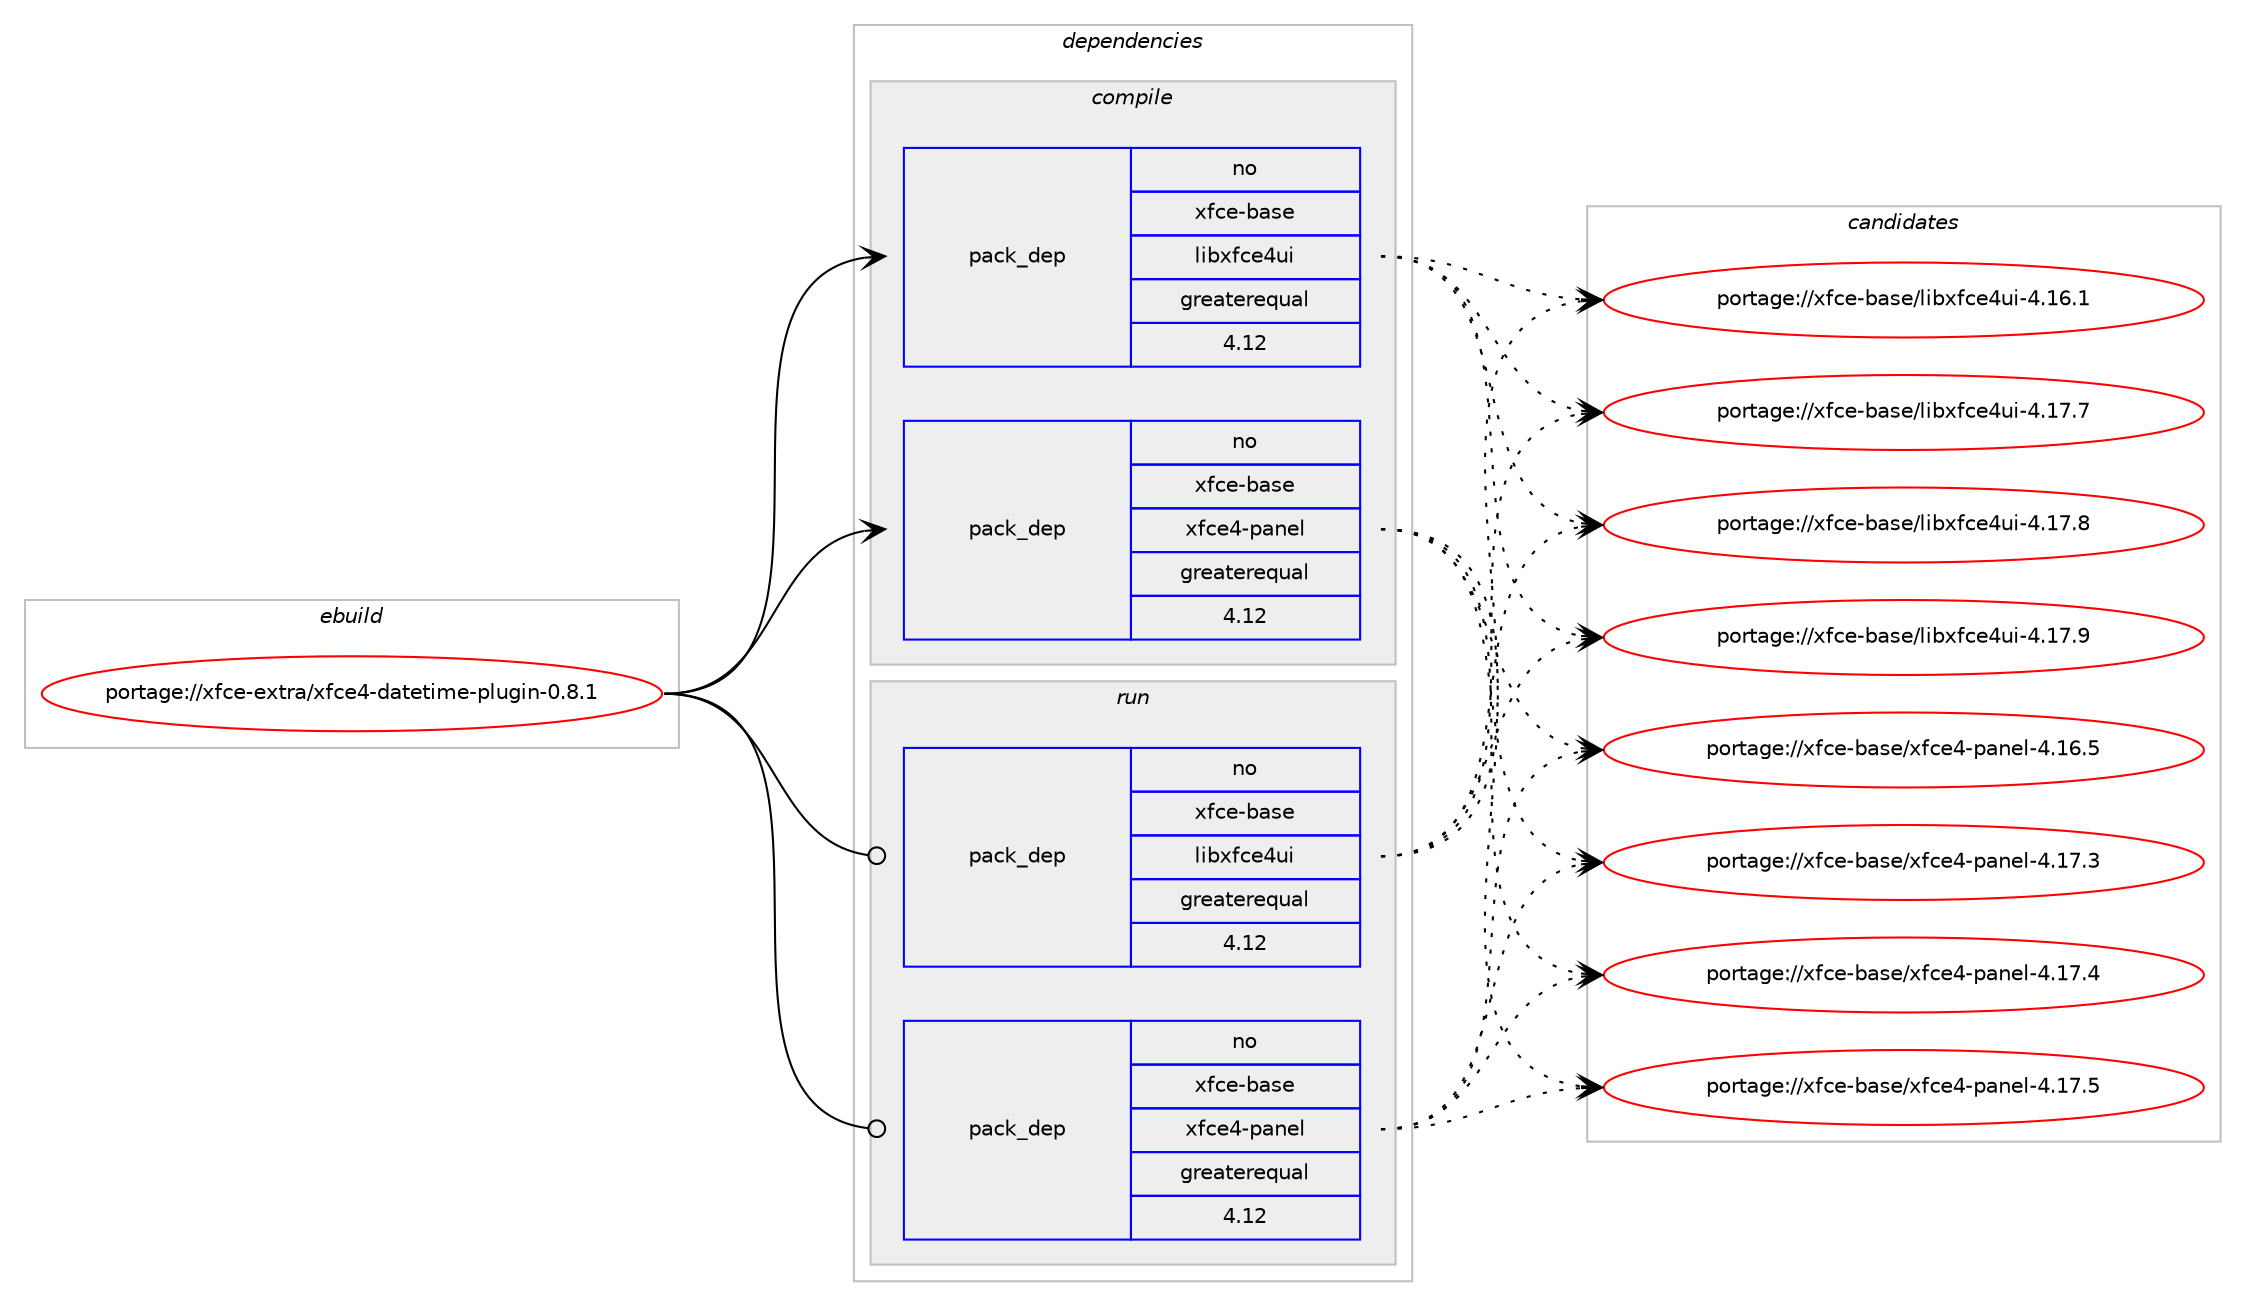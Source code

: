 digraph prolog {

# *************
# Graph options
# *************

newrank=true;
concentrate=true;
compound=true;
graph [rankdir=LR,fontname=Helvetica,fontsize=10,ranksep=1.5];#, ranksep=2.5, nodesep=0.2];
edge  [arrowhead=vee];
node  [fontname=Helvetica,fontsize=10];

# **********
# The ebuild
# **********

subgraph cluster_leftcol {
color=gray;
rank=same;
label=<<i>ebuild</i>>;
id [label="portage://xfce-extra/xfce4-datetime-plugin-0.8.1", color=red, width=4, href="../xfce-extra/xfce4-datetime-plugin-0.8.1.svg"];
}

# ****************
# The dependencies
# ****************

subgraph cluster_midcol {
color=gray;
label=<<i>dependencies</i>>;
subgraph cluster_compile {
fillcolor="#eeeeee";
style=filled;
label=<<i>compile</i>>;
subgraph pack1715 {
dependency3166 [label=<<TABLE BORDER="0" CELLBORDER="1" CELLSPACING="0" CELLPADDING="4" WIDTH="220"><TR><TD ROWSPAN="6" CELLPADDING="30">pack_dep</TD></TR><TR><TD WIDTH="110">no</TD></TR><TR><TD>xfce-base</TD></TR><TR><TD>libxfce4ui</TD></TR><TR><TD>greaterequal</TD></TR><TR><TD>4.12</TD></TR></TABLE>>, shape=none, color=blue];
}
id:e -> dependency3166:w [weight=20,style="solid",arrowhead="vee"];
subgraph pack1716 {
dependency3167 [label=<<TABLE BORDER="0" CELLBORDER="1" CELLSPACING="0" CELLPADDING="4" WIDTH="220"><TR><TD ROWSPAN="6" CELLPADDING="30">pack_dep</TD></TR><TR><TD WIDTH="110">no</TD></TR><TR><TD>xfce-base</TD></TR><TR><TD>xfce4-panel</TD></TR><TR><TD>greaterequal</TD></TR><TR><TD>4.12</TD></TR></TABLE>>, shape=none, color=blue];
}
id:e -> dependency3167:w [weight=20,style="solid",arrowhead="vee"];
}
subgraph cluster_compileandrun {
fillcolor="#eeeeee";
style=filled;
label=<<i>compile and run</i>>;
}
subgraph cluster_run {
fillcolor="#eeeeee";
style=filled;
label=<<i>run</i>>;
subgraph pack1717 {
dependency3168 [label=<<TABLE BORDER="0" CELLBORDER="1" CELLSPACING="0" CELLPADDING="4" WIDTH="220"><TR><TD ROWSPAN="6" CELLPADDING="30">pack_dep</TD></TR><TR><TD WIDTH="110">no</TD></TR><TR><TD>xfce-base</TD></TR><TR><TD>libxfce4ui</TD></TR><TR><TD>greaterequal</TD></TR><TR><TD>4.12</TD></TR></TABLE>>, shape=none, color=blue];
}
id:e -> dependency3168:w [weight=20,style="solid",arrowhead="odot"];
subgraph pack1718 {
dependency3169 [label=<<TABLE BORDER="0" CELLBORDER="1" CELLSPACING="0" CELLPADDING="4" WIDTH="220"><TR><TD ROWSPAN="6" CELLPADDING="30">pack_dep</TD></TR><TR><TD WIDTH="110">no</TD></TR><TR><TD>xfce-base</TD></TR><TR><TD>xfce4-panel</TD></TR><TR><TD>greaterequal</TD></TR><TR><TD>4.12</TD></TR></TABLE>>, shape=none, color=blue];
}
id:e -> dependency3169:w [weight=20,style="solid",arrowhead="odot"];
}
}

# **************
# The candidates
# **************

subgraph cluster_choices {
rank=same;
color=gray;
label=<<i>candidates</i>>;

subgraph choice1715 {
color=black;
nodesep=1;
choice120102991014598971151014710810598120102991015211710545524649544649 [label="portage://xfce-base/libxfce4ui-4.16.1", color=red, width=4,href="../xfce-base/libxfce4ui-4.16.1.svg"];
choice120102991014598971151014710810598120102991015211710545524649554655 [label="portage://xfce-base/libxfce4ui-4.17.7", color=red, width=4,href="../xfce-base/libxfce4ui-4.17.7.svg"];
choice120102991014598971151014710810598120102991015211710545524649554656 [label="portage://xfce-base/libxfce4ui-4.17.8", color=red, width=4,href="../xfce-base/libxfce4ui-4.17.8.svg"];
choice120102991014598971151014710810598120102991015211710545524649554657 [label="portage://xfce-base/libxfce4ui-4.17.9", color=red, width=4,href="../xfce-base/libxfce4ui-4.17.9.svg"];
dependency3166:e -> choice120102991014598971151014710810598120102991015211710545524649544649:w [style=dotted,weight="100"];
dependency3166:e -> choice120102991014598971151014710810598120102991015211710545524649554655:w [style=dotted,weight="100"];
dependency3166:e -> choice120102991014598971151014710810598120102991015211710545524649554656:w [style=dotted,weight="100"];
dependency3166:e -> choice120102991014598971151014710810598120102991015211710545524649554657:w [style=dotted,weight="100"];
}
subgraph choice1716 {
color=black;
nodesep=1;
choice12010299101459897115101471201029910152451129711010110845524649544653 [label="portage://xfce-base/xfce4-panel-4.16.5", color=red, width=4,href="../xfce-base/xfce4-panel-4.16.5.svg"];
choice12010299101459897115101471201029910152451129711010110845524649554651 [label="portage://xfce-base/xfce4-panel-4.17.3", color=red, width=4,href="../xfce-base/xfce4-panel-4.17.3.svg"];
choice12010299101459897115101471201029910152451129711010110845524649554652 [label="portage://xfce-base/xfce4-panel-4.17.4", color=red, width=4,href="../xfce-base/xfce4-panel-4.17.4.svg"];
choice12010299101459897115101471201029910152451129711010110845524649554653 [label="portage://xfce-base/xfce4-panel-4.17.5", color=red, width=4,href="../xfce-base/xfce4-panel-4.17.5.svg"];
dependency3167:e -> choice12010299101459897115101471201029910152451129711010110845524649544653:w [style=dotted,weight="100"];
dependency3167:e -> choice12010299101459897115101471201029910152451129711010110845524649554651:w [style=dotted,weight="100"];
dependency3167:e -> choice12010299101459897115101471201029910152451129711010110845524649554652:w [style=dotted,weight="100"];
dependency3167:e -> choice12010299101459897115101471201029910152451129711010110845524649554653:w [style=dotted,weight="100"];
}
subgraph choice1717 {
color=black;
nodesep=1;
choice120102991014598971151014710810598120102991015211710545524649544649 [label="portage://xfce-base/libxfce4ui-4.16.1", color=red, width=4,href="../xfce-base/libxfce4ui-4.16.1.svg"];
choice120102991014598971151014710810598120102991015211710545524649554655 [label="portage://xfce-base/libxfce4ui-4.17.7", color=red, width=4,href="../xfce-base/libxfce4ui-4.17.7.svg"];
choice120102991014598971151014710810598120102991015211710545524649554656 [label="portage://xfce-base/libxfce4ui-4.17.8", color=red, width=4,href="../xfce-base/libxfce4ui-4.17.8.svg"];
choice120102991014598971151014710810598120102991015211710545524649554657 [label="portage://xfce-base/libxfce4ui-4.17.9", color=red, width=4,href="../xfce-base/libxfce4ui-4.17.9.svg"];
dependency3168:e -> choice120102991014598971151014710810598120102991015211710545524649544649:w [style=dotted,weight="100"];
dependency3168:e -> choice120102991014598971151014710810598120102991015211710545524649554655:w [style=dotted,weight="100"];
dependency3168:e -> choice120102991014598971151014710810598120102991015211710545524649554656:w [style=dotted,weight="100"];
dependency3168:e -> choice120102991014598971151014710810598120102991015211710545524649554657:w [style=dotted,weight="100"];
}
subgraph choice1718 {
color=black;
nodesep=1;
choice12010299101459897115101471201029910152451129711010110845524649544653 [label="portage://xfce-base/xfce4-panel-4.16.5", color=red, width=4,href="../xfce-base/xfce4-panel-4.16.5.svg"];
choice12010299101459897115101471201029910152451129711010110845524649554651 [label="portage://xfce-base/xfce4-panel-4.17.3", color=red, width=4,href="../xfce-base/xfce4-panel-4.17.3.svg"];
choice12010299101459897115101471201029910152451129711010110845524649554652 [label="portage://xfce-base/xfce4-panel-4.17.4", color=red, width=4,href="../xfce-base/xfce4-panel-4.17.4.svg"];
choice12010299101459897115101471201029910152451129711010110845524649554653 [label="portage://xfce-base/xfce4-panel-4.17.5", color=red, width=4,href="../xfce-base/xfce4-panel-4.17.5.svg"];
dependency3169:e -> choice12010299101459897115101471201029910152451129711010110845524649544653:w [style=dotted,weight="100"];
dependency3169:e -> choice12010299101459897115101471201029910152451129711010110845524649554651:w [style=dotted,weight="100"];
dependency3169:e -> choice12010299101459897115101471201029910152451129711010110845524649554652:w [style=dotted,weight="100"];
dependency3169:e -> choice12010299101459897115101471201029910152451129711010110845524649554653:w [style=dotted,weight="100"];
}
}

}
